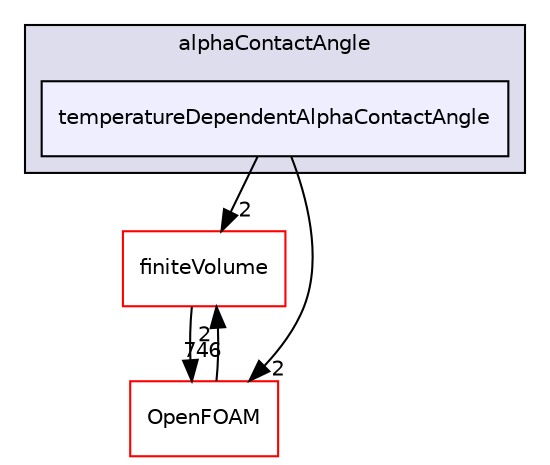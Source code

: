 digraph "src/transportModels/twoPhaseProperties/alphaContactAngle/temperatureDependentAlphaContactAngle" {
  bgcolor=transparent;
  compound=true
  node [ fontsize="10", fontname="Helvetica"];
  edge [ labelfontsize="10", labelfontname="Helvetica"];
  subgraph clusterdir_b1ba5e17089ce8977fd49ed0dea41c50 {
    graph [ bgcolor="#ddddee", pencolor="black", label="alphaContactAngle" fontname="Helvetica", fontsize="10", URL="dir_b1ba5e17089ce8977fd49ed0dea41c50.html"]
  dir_069ab9ecb2e3ca88c2dfbaa9aee5b7b8 [shape=box, label="temperatureDependentAlphaContactAngle", style="filled", fillcolor="#eeeeff", pencolor="black", URL="dir_069ab9ecb2e3ca88c2dfbaa9aee5b7b8.html"];
  }
  dir_9bd15774b555cf7259a6fa18f99fe99b [shape=box label="finiteVolume" color="red" URL="dir_9bd15774b555cf7259a6fa18f99fe99b.html"];
  dir_c5473ff19b20e6ec4dfe5c310b3778a8 [shape=box label="OpenFOAM" color="red" URL="dir_c5473ff19b20e6ec4dfe5c310b3778a8.html"];
  dir_9bd15774b555cf7259a6fa18f99fe99b->dir_c5473ff19b20e6ec4dfe5c310b3778a8 [headlabel="746", labeldistance=1.5 headhref="dir_000897_001897.html"];
  dir_069ab9ecb2e3ca88c2dfbaa9aee5b7b8->dir_9bd15774b555cf7259a6fa18f99fe99b [headlabel="2", labeldistance=1.5 headhref="dir_003031_000897.html"];
  dir_069ab9ecb2e3ca88c2dfbaa9aee5b7b8->dir_c5473ff19b20e6ec4dfe5c310b3778a8 [headlabel="2", labeldistance=1.5 headhref="dir_003031_001897.html"];
  dir_c5473ff19b20e6ec4dfe5c310b3778a8->dir_9bd15774b555cf7259a6fa18f99fe99b [headlabel="2", labeldistance=1.5 headhref="dir_001897_000897.html"];
}
